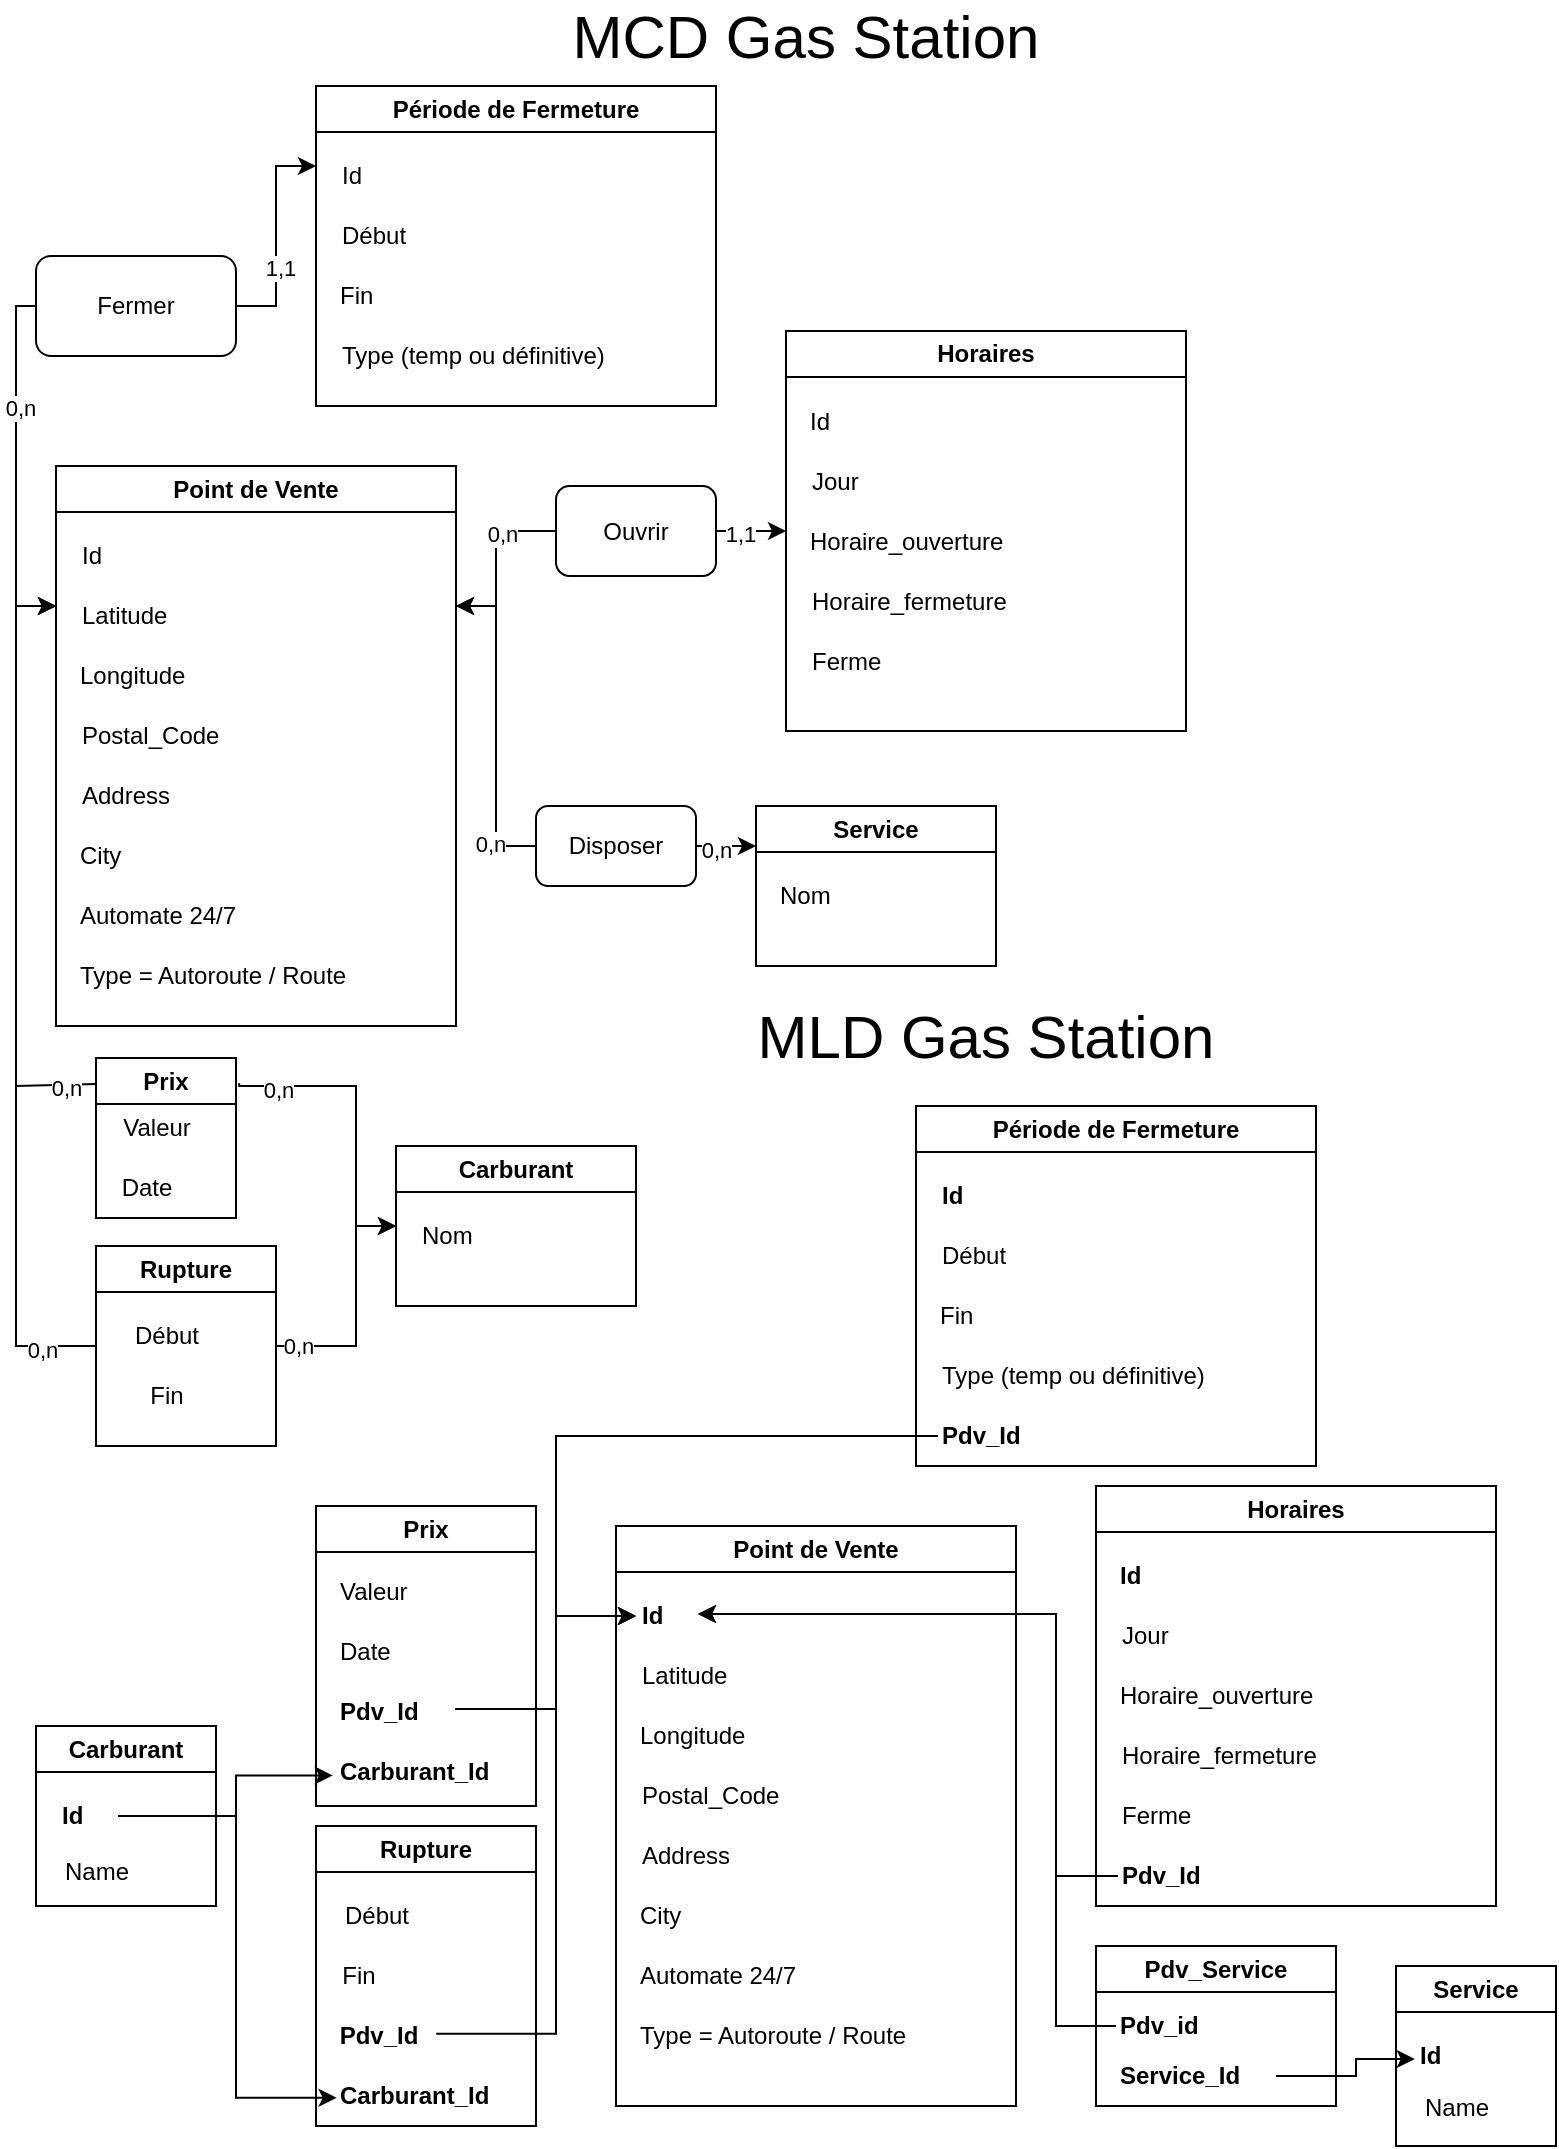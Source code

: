 <mxfile version="24.7.7">
  <diagram name="Page-1" id="nX15-fNpdfxrBtTrRgOM">
    <mxGraphModel dx="2868" dy="1572" grid="1" gridSize="10" guides="1" tooltips="1" connect="1" arrows="1" fold="1" page="1" pageScale="1" pageWidth="850" pageHeight="1100" math="0" shadow="0">
      <root>
        <mxCell id="0" />
        <mxCell id="1" parent="0" />
        <mxCell id="7MaltWmzKwuHCb8BbpT4-1" value="&lt;font style=&quot;font-size: 30px;&quot;&gt;MCD Gas Station&lt;/font&gt;" style="text;html=1;strokeColor=none;fillColor=none;align=center;verticalAlign=middle;whiteSpace=wrap;rounded=0;" parent="1" vertex="1">
          <mxGeometry x="310" y="20" width="250" height="30" as="geometry" />
        </mxCell>
        <mxCell id="7MaltWmzKwuHCb8BbpT4-2" value="Point de Vente" style="swimlane;whiteSpace=wrap;html=1;" parent="1" vertex="1">
          <mxGeometry x="60" y="250" width="200" height="280" as="geometry" />
        </mxCell>
        <mxCell id="7MaltWmzKwuHCb8BbpT4-4" value="&lt;div align=&quot;left&quot;&gt;Latitude&lt;/div&gt;" style="text;html=1;align=left;verticalAlign=middle;resizable=0;points=[];autosize=1;strokeColor=none;fillColor=none;" parent="7MaltWmzKwuHCb8BbpT4-2" vertex="1">
          <mxGeometry x="11" y="60" width="70" height="30" as="geometry" />
        </mxCell>
        <mxCell id="7MaltWmzKwuHCb8BbpT4-5" value="Longitude" style="text;html=1;align=left;verticalAlign=middle;resizable=0;points=[];autosize=1;strokeColor=none;fillColor=none;" parent="7MaltWmzKwuHCb8BbpT4-2" vertex="1">
          <mxGeometry x="10" y="90" width="80" height="30" as="geometry" />
        </mxCell>
        <mxCell id="7MaltWmzKwuHCb8BbpT4-6" value="Postal_Code" style="text;html=1;align=left;verticalAlign=middle;resizable=0;points=[];autosize=1;strokeColor=none;fillColor=none;" parent="7MaltWmzKwuHCb8BbpT4-2" vertex="1">
          <mxGeometry x="11" y="120" width="90" height="30" as="geometry" />
        </mxCell>
        <mxCell id="7MaltWmzKwuHCb8BbpT4-7" value="Address" style="text;html=1;align=left;verticalAlign=middle;resizable=0;points=[];autosize=1;strokeColor=none;fillColor=none;" parent="7MaltWmzKwuHCb8BbpT4-2" vertex="1">
          <mxGeometry x="11" y="150" width="70" height="30" as="geometry" />
        </mxCell>
        <mxCell id="7MaltWmzKwuHCb8BbpT4-8" value="City" style="text;html=1;align=left;verticalAlign=middle;resizable=0;points=[];autosize=1;strokeColor=none;fillColor=none;" parent="7MaltWmzKwuHCb8BbpT4-2" vertex="1">
          <mxGeometry x="10" y="180" width="40" height="30" as="geometry" />
        </mxCell>
        <mxCell id="7MaltWmzKwuHCb8BbpT4-9" value="Automate 24/7" style="text;html=1;align=left;verticalAlign=middle;resizable=0;points=[];autosize=1;strokeColor=none;fillColor=none;" parent="7MaltWmzKwuHCb8BbpT4-2" vertex="1">
          <mxGeometry x="10" y="210" width="100" height="30" as="geometry" />
        </mxCell>
        <mxCell id="7MaltWmzKwuHCb8BbpT4-10" value="&lt;div&gt;Type = Autoroute / Route&lt;/div&gt;" style="text;html=1;align=left;verticalAlign=middle;resizable=0;points=[];autosize=1;strokeColor=none;fillColor=none;" parent="7MaltWmzKwuHCb8BbpT4-2" vertex="1">
          <mxGeometry x="10" y="240" width="160" height="30" as="geometry" />
        </mxCell>
        <mxCell id="7MaltWmzKwuHCb8BbpT4-3" value="&lt;div align=&quot;left&quot;&gt;Id&lt;/div&gt;" style="text;html=1;align=left;verticalAlign=middle;resizable=0;points=[];autosize=1;strokeColor=none;fillColor=none;" parent="7MaltWmzKwuHCb8BbpT4-2" vertex="1">
          <mxGeometry x="11" y="30" width="30" height="30" as="geometry" />
        </mxCell>
        <mxCell id="7MaltWmzKwuHCb8BbpT4-11" value="Horaires" style="swimlane;whiteSpace=wrap;html=1;" parent="1" vertex="1">
          <mxGeometry x="425" y="182.5" width="200" height="200" as="geometry" />
        </mxCell>
        <mxCell id="7MaltWmzKwuHCb8BbpT4-12" value="Jour" style="text;html=1;align=left;verticalAlign=middle;resizable=0;points=[];autosize=1;strokeColor=none;fillColor=none;" parent="7MaltWmzKwuHCb8BbpT4-11" vertex="1">
          <mxGeometry x="11" y="60" width="50" height="30" as="geometry" />
        </mxCell>
        <mxCell id="7MaltWmzKwuHCb8BbpT4-13" value="Horaire_ouverture" style="text;html=1;align=left;verticalAlign=middle;resizable=0;points=[];autosize=1;strokeColor=none;fillColor=none;" parent="7MaltWmzKwuHCb8BbpT4-11" vertex="1">
          <mxGeometry x="10" y="90" width="120" height="30" as="geometry" />
        </mxCell>
        <mxCell id="7MaltWmzKwuHCb8BbpT4-14" value="Horaire_fermeture" style="text;html=1;align=left;verticalAlign=middle;resizable=0;points=[];autosize=1;strokeColor=none;fillColor=none;" parent="7MaltWmzKwuHCb8BbpT4-11" vertex="1">
          <mxGeometry x="11" y="120" width="120" height="30" as="geometry" />
        </mxCell>
        <mxCell id="7MaltWmzKwuHCb8BbpT4-15" value="Ferme" style="text;html=1;align=left;verticalAlign=middle;resizable=0;points=[];autosize=1;strokeColor=none;fillColor=none;" parent="7MaltWmzKwuHCb8BbpT4-11" vertex="1">
          <mxGeometry x="11" y="150" width="60" height="30" as="geometry" />
        </mxCell>
        <mxCell id="7MaltWmzKwuHCb8BbpT4-35" value="Id" style="text;html=1;align=left;verticalAlign=middle;resizable=0;points=[];autosize=1;strokeColor=none;fillColor=none;" parent="7MaltWmzKwuHCb8BbpT4-11" vertex="1">
          <mxGeometry x="10" y="30" width="30" height="30" as="geometry" />
        </mxCell>
        <mxCell id="7MaltWmzKwuHCb8BbpT4-20" value="Période de Fermeture" style="swimlane;whiteSpace=wrap;html=1;" parent="1" vertex="1">
          <mxGeometry x="190" y="60" width="200" height="160" as="geometry" />
        </mxCell>
        <mxCell id="7MaltWmzKwuHCb8BbpT4-21" value="Début" style="text;html=1;align=left;verticalAlign=middle;resizable=0;points=[];autosize=1;strokeColor=none;fillColor=none;" parent="7MaltWmzKwuHCb8BbpT4-20" vertex="1">
          <mxGeometry x="11" y="60" width="60" height="30" as="geometry" />
        </mxCell>
        <mxCell id="7MaltWmzKwuHCb8BbpT4-22" value="Fin" style="text;html=1;align=left;verticalAlign=middle;resizable=0;points=[];autosize=1;strokeColor=none;fillColor=none;" parent="7MaltWmzKwuHCb8BbpT4-20" vertex="1">
          <mxGeometry x="10" y="90" width="40" height="30" as="geometry" />
        </mxCell>
        <mxCell id="7MaltWmzKwuHCb8BbpT4-23" value="Type (temp ou définitive)" style="text;html=1;align=left;verticalAlign=middle;resizable=0;points=[];autosize=1;strokeColor=none;fillColor=none;" parent="7MaltWmzKwuHCb8BbpT4-20" vertex="1">
          <mxGeometry x="11" y="120" width="150" height="30" as="geometry" />
        </mxCell>
        <mxCell id="7MaltWmzKwuHCb8BbpT4-28" value="&lt;div align=&quot;left&quot;&gt;Id&lt;/div&gt;" style="text;html=1;align=left;verticalAlign=middle;resizable=0;points=[];autosize=1;strokeColor=none;fillColor=none;" parent="7MaltWmzKwuHCb8BbpT4-20" vertex="1">
          <mxGeometry x="11" y="30" width="30" height="30" as="geometry" />
        </mxCell>
        <mxCell id="7MaltWmzKwuHCb8BbpT4-30" style="edgeStyle=orthogonalEdgeStyle;rounded=0;orthogonalLoop=1;jettySize=auto;html=1;exitX=1;exitY=0.5;exitDx=0;exitDy=0;entryX=0;entryY=0.25;entryDx=0;entryDy=0;" parent="1" source="P4SaNg6TSZGGmR-cx8DI-4" target="7MaltWmzKwuHCb8BbpT4-20" edge="1">
          <mxGeometry relative="1" as="geometry">
            <mxPoint x="200" y="104" as="sourcePoint" />
          </mxGeometry>
        </mxCell>
        <mxCell id="7MaltWmzKwuHCb8BbpT4-33" value="1,1" style="edgeLabel;html=1;align=center;verticalAlign=middle;resizable=0;points=[];" parent="7MaltWmzKwuHCb8BbpT4-30" vertex="1" connectable="0">
          <mxGeometry x="-0.283" y="-2" relative="1" as="geometry">
            <mxPoint as="offset" />
          </mxGeometry>
        </mxCell>
        <mxCell id="7MaltWmzKwuHCb8BbpT4-31" style="edgeStyle=orthogonalEdgeStyle;rounded=0;orthogonalLoop=1;jettySize=auto;html=1;exitX=0;exitY=0.5;exitDx=0;exitDy=0;entryX=0;entryY=0.25;entryDx=0;entryDy=0;" parent="1" source="P4SaNg6TSZGGmR-cx8DI-4" edge="1" target="7MaltWmzKwuHCb8BbpT4-2">
          <mxGeometry relative="1" as="geometry">
            <mxPoint x="80" y="320" as="targetPoint" />
            <Array as="points">
              <mxPoint x="40" y="170" />
              <mxPoint x="40" y="320" />
            </Array>
            <mxPoint x="120" y="119" as="sourcePoint" />
          </mxGeometry>
        </mxCell>
        <mxCell id="7MaltWmzKwuHCb8BbpT4-34" value="0,n" style="edgeLabel;html=1;align=center;verticalAlign=middle;resizable=0;points=[];" parent="7MaltWmzKwuHCb8BbpT4-31" vertex="1" connectable="0">
          <mxGeometry x="-0.32" y="2" relative="1" as="geometry">
            <mxPoint as="offset" />
          </mxGeometry>
        </mxCell>
        <mxCell id="7MaltWmzKwuHCb8BbpT4-36" value="Service" style="swimlane;whiteSpace=wrap;html=1;" parent="1" vertex="1">
          <mxGeometry x="410" y="420" width="120" height="80" as="geometry" />
        </mxCell>
        <mxCell id="7MaltWmzKwuHCb8BbpT4-41" value="Nom" style="text;html=1;align=left;verticalAlign=middle;resizable=0;points=[];autosize=1;strokeColor=none;fillColor=none;" parent="7MaltWmzKwuHCb8BbpT4-36" vertex="1">
          <mxGeometry x="10" y="30" width="50" height="30" as="geometry" />
        </mxCell>
        <mxCell id="7MaltWmzKwuHCb8BbpT4-46" style="edgeStyle=orthogonalEdgeStyle;rounded=0;orthogonalLoop=1;jettySize=auto;html=1;exitX=0;exitY=0.5;exitDx=0;exitDy=0;" parent="1" source="P4SaNg6TSZGGmR-cx8DI-3" edge="1">
          <mxGeometry relative="1" as="geometry">
            <mxPoint x="260" y="320" as="targetPoint" />
            <mxPoint x="380" y="335" as="sourcePoint" />
            <Array as="points">
              <mxPoint x="280" y="282" />
              <mxPoint x="280" y="320" />
            </Array>
          </mxGeometry>
        </mxCell>
        <mxCell id="7MaltWmzKwuHCb8BbpT4-67" value="0,n" style="edgeLabel;html=1;align=center;verticalAlign=middle;resizable=0;points=[];" parent="7MaltWmzKwuHCb8BbpT4-46" vertex="1" connectable="0">
          <mxGeometry x="-0.37" y="1" relative="1" as="geometry">
            <mxPoint as="offset" />
          </mxGeometry>
        </mxCell>
        <mxCell id="7MaltWmzKwuHCb8BbpT4-47" style="edgeStyle=orthogonalEdgeStyle;rounded=0;orthogonalLoop=1;jettySize=auto;html=1;exitX=1;exitY=0.5;exitDx=0;exitDy=0;entryX=0;entryY=0.5;entryDx=0;entryDy=0;" parent="1" source="P4SaNg6TSZGGmR-cx8DI-3" edge="1" target="7MaltWmzKwuHCb8BbpT4-11">
          <mxGeometry relative="1" as="geometry">
            <mxPoint x="540" y="280" as="targetPoint" />
            <mxPoint x="460" y="335" as="sourcePoint" />
          </mxGeometry>
        </mxCell>
        <mxCell id="7MaltWmzKwuHCb8BbpT4-68" value="1,1" style="edgeLabel;html=1;align=center;verticalAlign=middle;resizable=0;points=[];" parent="7MaltWmzKwuHCb8BbpT4-47" vertex="1" connectable="0">
          <mxGeometry x="-0.348" y="-1" relative="1" as="geometry">
            <mxPoint as="offset" />
          </mxGeometry>
        </mxCell>
        <mxCell id="7MaltWmzKwuHCb8BbpT4-44" style="edgeStyle=orthogonalEdgeStyle;rounded=0;orthogonalLoop=1;jettySize=auto;html=1;entryX=0;entryY=0.25;entryDx=0;entryDy=0;exitX=1;exitY=0.5;exitDx=0;exitDy=0;" parent="1" source="P4SaNg6TSZGGmR-cx8DI-5" target="7MaltWmzKwuHCb8BbpT4-36" edge="1">
          <mxGeometry relative="1" as="geometry" />
        </mxCell>
        <mxCell id="7MaltWmzKwuHCb8BbpT4-70" value="0,n" style="edgeLabel;html=1;align=center;verticalAlign=middle;resizable=0;points=[];" parent="7MaltWmzKwuHCb8BbpT4-44" vertex="1" connectable="0">
          <mxGeometry x="-0.36" y="-2" relative="1" as="geometry">
            <mxPoint as="offset" />
          </mxGeometry>
        </mxCell>
        <mxCell id="7MaltWmzKwuHCb8BbpT4-45" style="edgeStyle=orthogonalEdgeStyle;rounded=0;orthogonalLoop=1;jettySize=auto;html=1;exitX=0;exitY=0.5;exitDx=0;exitDy=0;entryX=1;entryY=0.25;entryDx=0;entryDy=0;" parent="1" source="P4SaNg6TSZGGmR-cx8DI-5" target="7MaltWmzKwuHCb8BbpT4-2" edge="1">
          <mxGeometry relative="1" as="geometry">
            <mxPoint x="280" y="320" as="targetPoint" />
            <Array as="points">
              <mxPoint x="280" y="440" />
              <mxPoint x="280" y="320" />
            </Array>
          </mxGeometry>
        </mxCell>
        <mxCell id="7MaltWmzKwuHCb8BbpT4-69" value="0,n" style="edgeLabel;html=1;align=center;verticalAlign=middle;resizable=0;points=[];" parent="7MaltWmzKwuHCb8BbpT4-45" vertex="1" connectable="0">
          <mxGeometry x="-0.734" y="3" relative="1" as="geometry">
            <mxPoint as="offset" />
          </mxGeometry>
        </mxCell>
        <mxCell id="7MaltWmzKwuHCb8BbpT4-48" value="Carburant" style="swimlane;whiteSpace=wrap;html=1;" parent="1" vertex="1">
          <mxGeometry x="230" y="590" width="120" height="80" as="geometry" />
        </mxCell>
        <mxCell id="7MaltWmzKwuHCb8BbpT4-56" value="Nom" style="text;html=1;align=left;verticalAlign=middle;resizable=0;points=[];autosize=1;strokeColor=none;fillColor=none;" parent="7MaltWmzKwuHCb8BbpT4-48" vertex="1">
          <mxGeometry x="11" y="30" width="50" height="30" as="geometry" />
        </mxCell>
        <mxCell id="7MaltWmzKwuHCb8BbpT4-63" style="edgeStyle=orthogonalEdgeStyle;rounded=0;orthogonalLoop=1;jettySize=auto;html=1;entryX=0;entryY=0.5;entryDx=0;entryDy=0;exitX=1.023;exitY=0.157;exitDx=0;exitDy=0;exitPerimeter=0;" parent="1" source="P4SaNg6TSZGGmR-cx8DI-7" target="7MaltWmzKwuHCb8BbpT4-48" edge="1">
          <mxGeometry relative="1" as="geometry">
            <Array as="points">
              <mxPoint x="152" y="560" />
              <mxPoint x="210" y="560" />
              <mxPoint x="210" y="630" />
            </Array>
          </mxGeometry>
        </mxCell>
        <mxCell id="7MaltWmzKwuHCb8BbpT4-73" value="0,n" style="edgeLabel;html=1;align=center;verticalAlign=middle;resizable=0;points=[];" parent="7MaltWmzKwuHCb8BbpT4-63" vertex="1" connectable="0">
          <mxGeometry x="-0.726" y="-2" relative="1" as="geometry">
            <mxPoint as="offset" />
          </mxGeometry>
        </mxCell>
        <mxCell id="7MaltWmzKwuHCb8BbpT4-64" style="edgeStyle=orthogonalEdgeStyle;rounded=0;orthogonalLoop=1;jettySize=auto;html=1;entryX=0;entryY=0.5;entryDx=0;entryDy=0;exitX=1;exitY=0.5;exitDx=0;exitDy=0;" parent="1" source="P4SaNg6TSZGGmR-cx8DI-11" edge="1" target="7MaltWmzKwuHCb8BbpT4-48">
          <mxGeometry relative="1" as="geometry">
            <mxPoint x="360" y="720" as="targetPoint" />
            <Array as="points">
              <mxPoint x="210" y="690" />
              <mxPoint x="210" y="630" />
            </Array>
            <mxPoint x="240" y="799.947" as="sourcePoint" />
          </mxGeometry>
        </mxCell>
        <mxCell id="7MaltWmzKwuHCb8BbpT4-74" value="0,n" style="edgeLabel;html=1;align=center;verticalAlign=middle;resizable=0;points=[];" parent="7MaltWmzKwuHCb8BbpT4-64" vertex="1" connectable="0">
          <mxGeometry x="-0.827" relative="1" as="geometry">
            <mxPoint as="offset" />
          </mxGeometry>
        </mxCell>
        <mxCell id="7MaltWmzKwuHCb8BbpT4-66" style="edgeStyle=orthogonalEdgeStyle;rounded=0;orthogonalLoop=1;jettySize=auto;html=1;exitX=0;exitY=0.5;exitDx=0;exitDy=0;entryX=0;entryY=0.25;entryDx=0;entryDy=0;" parent="1" source="P4SaNg6TSZGGmR-cx8DI-11" edge="1" target="7MaltWmzKwuHCb8BbpT4-2">
          <mxGeometry relative="1" as="geometry">
            <mxPoint x="80" y="320" as="targetPoint" />
            <mxPoint x="160.8" y="770.6" as="sourcePoint" />
            <Array as="points">
              <mxPoint x="40" y="690" />
              <mxPoint x="40" y="320" />
            </Array>
          </mxGeometry>
        </mxCell>
        <mxCell id="7MaltWmzKwuHCb8BbpT4-72" value="0,n" style="edgeLabel;html=1;align=center;verticalAlign=middle;resizable=0;points=[];" parent="7MaltWmzKwuHCb8BbpT4-66" vertex="1" connectable="0">
          <mxGeometry x="-0.872" y="2" relative="1" as="geometry">
            <mxPoint as="offset" />
          </mxGeometry>
        </mxCell>
        <mxCell id="7MaltWmzKwuHCb8BbpT4-65" style="edgeStyle=orthogonalEdgeStyle;rounded=0;orthogonalLoop=1;jettySize=auto;html=1;exitX=-0.001;exitY=0.163;exitDx=0;exitDy=0;exitPerimeter=0;entryX=0;entryY=0.25;entryDx=0;entryDy=0;" parent="1" source="P4SaNg6TSZGGmR-cx8DI-7" edge="1" target="7MaltWmzKwuHCb8BbpT4-2">
          <mxGeometry relative="1" as="geometry">
            <mxPoint x="70" y="300" as="targetPoint" />
            <Array as="points">
              <mxPoint x="40" y="560" />
              <mxPoint x="40" y="320" />
            </Array>
            <mxPoint x="210" y="590" as="sourcePoint" />
          </mxGeometry>
        </mxCell>
        <mxCell id="7MaltWmzKwuHCb8BbpT4-71" value="0,n" style="edgeLabel;html=1;align=center;verticalAlign=middle;resizable=0;points=[];" parent="7MaltWmzKwuHCb8BbpT4-65" vertex="1" connectable="0">
          <mxGeometry x="-0.895" y="1" relative="1" as="geometry">
            <mxPoint as="offset" />
          </mxGeometry>
        </mxCell>
        <mxCell id="7MaltWmzKwuHCb8BbpT4-75" value="Point de Vente" style="swimlane;whiteSpace=wrap;html=1;" parent="1" vertex="1">
          <mxGeometry x="340" y="780" width="200" height="290" as="geometry" />
        </mxCell>
        <mxCell id="7MaltWmzKwuHCb8BbpT4-76" value="&lt;div align=&quot;left&quot;&gt;Latitude&lt;/div&gt;" style="text;html=1;align=left;verticalAlign=middle;resizable=0;points=[];autosize=1;strokeColor=none;fillColor=none;" parent="7MaltWmzKwuHCb8BbpT4-75" vertex="1">
          <mxGeometry x="11" y="60" width="70" height="30" as="geometry" />
        </mxCell>
        <mxCell id="7MaltWmzKwuHCb8BbpT4-77" value="Longitude" style="text;html=1;align=left;verticalAlign=middle;resizable=0;points=[];autosize=1;strokeColor=none;fillColor=none;" parent="7MaltWmzKwuHCb8BbpT4-75" vertex="1">
          <mxGeometry x="10" y="90" width="80" height="30" as="geometry" />
        </mxCell>
        <mxCell id="7MaltWmzKwuHCb8BbpT4-78" value="Postal_Code" style="text;html=1;align=left;verticalAlign=middle;resizable=0;points=[];autosize=1;strokeColor=none;fillColor=none;" parent="7MaltWmzKwuHCb8BbpT4-75" vertex="1">
          <mxGeometry x="11" y="120" width="90" height="30" as="geometry" />
        </mxCell>
        <mxCell id="7MaltWmzKwuHCb8BbpT4-79" value="Address" style="text;html=1;align=left;verticalAlign=middle;resizable=0;points=[];autosize=1;strokeColor=none;fillColor=none;" parent="7MaltWmzKwuHCb8BbpT4-75" vertex="1">
          <mxGeometry x="11" y="150" width="70" height="30" as="geometry" />
        </mxCell>
        <mxCell id="7MaltWmzKwuHCb8BbpT4-80" value="City" style="text;html=1;align=left;verticalAlign=middle;resizable=0;points=[];autosize=1;strokeColor=none;fillColor=none;" parent="7MaltWmzKwuHCb8BbpT4-75" vertex="1">
          <mxGeometry x="10" y="180" width="40" height="30" as="geometry" />
        </mxCell>
        <mxCell id="7MaltWmzKwuHCb8BbpT4-81" value="Automate 24/7" style="text;html=1;align=left;verticalAlign=middle;resizable=0;points=[];autosize=1;strokeColor=none;fillColor=none;" parent="7MaltWmzKwuHCb8BbpT4-75" vertex="1">
          <mxGeometry x="10" y="210" width="100" height="30" as="geometry" />
        </mxCell>
        <mxCell id="7MaltWmzKwuHCb8BbpT4-82" value="&lt;div&gt;Type = Autoroute / Route&lt;/div&gt;" style="text;html=1;align=left;verticalAlign=middle;resizable=0;points=[];autosize=1;strokeColor=none;fillColor=none;" parent="7MaltWmzKwuHCb8BbpT4-75" vertex="1">
          <mxGeometry x="10" y="240" width="160" height="30" as="geometry" />
        </mxCell>
        <mxCell id="7MaltWmzKwuHCb8BbpT4-83" value="&lt;div align=&quot;left&quot;&gt;&lt;b&gt;Id&lt;/b&gt;&lt;/div&gt;" style="text;html=1;align=left;verticalAlign=middle;resizable=0;points=[];autosize=1;strokeColor=none;fillColor=none;" parent="7MaltWmzKwuHCb8BbpT4-75" vertex="1">
          <mxGeometry x="11" y="30" width="30" height="30" as="geometry" />
        </mxCell>
        <mxCell id="7MaltWmzKwuHCb8BbpT4-84" value="&lt;font style=&quot;font-size: 30px;&quot;&gt;MLD Gas Station&lt;/font&gt;" style="text;html=1;strokeColor=none;fillColor=none;align=center;verticalAlign=middle;whiteSpace=wrap;rounded=0;" parent="1" vertex="1">
          <mxGeometry x="400" y="520" width="250" height="30" as="geometry" />
        </mxCell>
        <mxCell id="7MaltWmzKwuHCb8BbpT4-85" value="Période de Fermeture" style="swimlane;whiteSpace=wrap;html=1;" parent="1" vertex="1">
          <mxGeometry x="490" y="570" width="200" height="180" as="geometry" />
        </mxCell>
        <mxCell id="7MaltWmzKwuHCb8BbpT4-86" value="Début" style="text;html=1;align=left;verticalAlign=middle;resizable=0;points=[];autosize=1;strokeColor=none;fillColor=none;" parent="7MaltWmzKwuHCb8BbpT4-85" vertex="1">
          <mxGeometry x="11" y="60" width="60" height="30" as="geometry" />
        </mxCell>
        <mxCell id="7MaltWmzKwuHCb8BbpT4-87" value="Fin" style="text;html=1;align=left;verticalAlign=middle;resizable=0;points=[];autosize=1;strokeColor=none;fillColor=none;" parent="7MaltWmzKwuHCb8BbpT4-85" vertex="1">
          <mxGeometry x="10" y="90" width="40" height="30" as="geometry" />
        </mxCell>
        <mxCell id="7MaltWmzKwuHCb8BbpT4-88" value="Type (temp ou définitive)" style="text;html=1;align=left;verticalAlign=middle;resizable=0;points=[];autosize=1;strokeColor=none;fillColor=none;" parent="7MaltWmzKwuHCb8BbpT4-85" vertex="1">
          <mxGeometry x="11" y="120" width="150" height="30" as="geometry" />
        </mxCell>
        <mxCell id="7MaltWmzKwuHCb8BbpT4-89" value="&lt;div align=&quot;left&quot;&gt;&lt;b&gt;Id&lt;/b&gt;&lt;/div&gt;" style="text;html=1;align=left;verticalAlign=middle;resizable=0;points=[];autosize=1;strokeColor=none;fillColor=none;" parent="7MaltWmzKwuHCb8BbpT4-85" vertex="1">
          <mxGeometry x="11" y="30" width="30" height="30" as="geometry" />
        </mxCell>
        <mxCell id="7MaltWmzKwuHCb8BbpT4-90" value="&lt;b&gt;Pdv_Id&lt;/b&gt;" style="text;html=1;align=left;verticalAlign=middle;resizable=0;points=[];autosize=1;strokeColor=none;fillColor=none;" parent="7MaltWmzKwuHCb8BbpT4-85" vertex="1">
          <mxGeometry x="11" y="150" width="60" height="30" as="geometry" />
        </mxCell>
        <mxCell id="7MaltWmzKwuHCb8BbpT4-93" value="Horaires" style="swimlane;whiteSpace=wrap;html=1;" parent="1" vertex="1">
          <mxGeometry x="580" y="760" width="200" height="210" as="geometry" />
        </mxCell>
        <mxCell id="7MaltWmzKwuHCb8BbpT4-94" value="Jour" style="text;html=1;align=left;verticalAlign=middle;resizable=0;points=[];autosize=1;strokeColor=none;fillColor=none;" parent="7MaltWmzKwuHCb8BbpT4-93" vertex="1">
          <mxGeometry x="11" y="60" width="50" height="30" as="geometry" />
        </mxCell>
        <mxCell id="7MaltWmzKwuHCb8BbpT4-95" value="Horaire_ouverture" style="text;html=1;align=left;verticalAlign=middle;resizable=0;points=[];autosize=1;strokeColor=none;fillColor=none;" parent="7MaltWmzKwuHCb8BbpT4-93" vertex="1">
          <mxGeometry x="10" y="90" width="120" height="30" as="geometry" />
        </mxCell>
        <mxCell id="7MaltWmzKwuHCb8BbpT4-96" value="Horaire_fermeture" style="text;html=1;align=left;verticalAlign=middle;resizable=0;points=[];autosize=1;strokeColor=none;fillColor=none;" parent="7MaltWmzKwuHCb8BbpT4-93" vertex="1">
          <mxGeometry x="11" y="120" width="120" height="30" as="geometry" />
        </mxCell>
        <mxCell id="7MaltWmzKwuHCb8BbpT4-97" value="Ferme" style="text;html=1;align=left;verticalAlign=middle;resizable=0;points=[];autosize=1;strokeColor=none;fillColor=none;" parent="7MaltWmzKwuHCb8BbpT4-93" vertex="1">
          <mxGeometry x="11" y="150" width="60" height="30" as="geometry" />
        </mxCell>
        <mxCell id="7MaltWmzKwuHCb8BbpT4-98" value="&lt;b&gt;Id&lt;/b&gt;" style="text;html=1;align=left;verticalAlign=middle;resizable=0;points=[];autosize=1;strokeColor=none;fillColor=none;" parent="7MaltWmzKwuHCb8BbpT4-93" vertex="1">
          <mxGeometry x="10" y="30" width="30" height="30" as="geometry" />
        </mxCell>
        <mxCell id="7MaltWmzKwuHCb8BbpT4-99" value="&lt;b&gt;Pdv_Id&lt;/b&gt;" style="text;html=1;align=left;verticalAlign=middle;resizable=0;points=[];autosize=1;strokeColor=none;fillColor=none;" parent="7MaltWmzKwuHCb8BbpT4-93" vertex="1">
          <mxGeometry x="11" y="180" width="60" height="30" as="geometry" />
        </mxCell>
        <mxCell id="7MaltWmzKwuHCb8BbpT4-101" value="Service" style="swimlane;whiteSpace=wrap;html=1;" parent="1" vertex="1">
          <mxGeometry x="730" y="1000" width="80" height="90" as="geometry" />
        </mxCell>
        <mxCell id="7MaltWmzKwuHCb8BbpT4-102" value="&lt;b&gt;Id&lt;/b&gt;" style="text;html=1;align=left;verticalAlign=middle;resizable=0;points=[];autosize=1;strokeColor=none;fillColor=none;" parent="7MaltWmzKwuHCb8BbpT4-101" vertex="1">
          <mxGeometry x="10" y="30" width="30" height="30" as="geometry" />
        </mxCell>
        <mxCell id="7MaltWmzKwuHCb8BbpT4-103" value="Pdv_Service" style="swimlane;whiteSpace=wrap;html=1;" parent="1" vertex="1">
          <mxGeometry x="580" y="990" width="120" height="80" as="geometry" />
        </mxCell>
        <mxCell id="7MaltWmzKwuHCb8BbpT4-104" value="&lt;b&gt;Pdv_id&lt;/b&gt;" style="text;html=1;align=left;verticalAlign=middle;resizable=0;points=[];autosize=1;strokeColor=none;fillColor=none;" parent="7MaltWmzKwuHCb8BbpT4-103" vertex="1">
          <mxGeometry x="10" y="25" width="60" height="30" as="geometry" />
        </mxCell>
        <mxCell id="7MaltWmzKwuHCb8BbpT4-105" value="&lt;b&gt;Service_Id&lt;/b&gt;" style="text;html=1;align=left;verticalAlign=middle;resizable=0;points=[];autosize=1;strokeColor=none;fillColor=none;" parent="7MaltWmzKwuHCb8BbpT4-103" vertex="1">
          <mxGeometry x="10" y="50" width="80" height="30" as="geometry" />
        </mxCell>
        <mxCell id="7MaltWmzKwuHCb8BbpT4-106" style="edgeStyle=orthogonalEdgeStyle;rounded=0;orthogonalLoop=1;jettySize=auto;html=1;entryX=-0.02;entryY=0.55;entryDx=0;entryDy=0;entryPerimeter=0;" parent="1" source="7MaltWmzKwuHCb8BbpT4-105" target="7MaltWmzKwuHCb8BbpT4-102" edge="1">
          <mxGeometry relative="1" as="geometry">
            <Array as="points">
              <mxPoint x="710" y="1055" />
              <mxPoint x="710" y="1047" />
            </Array>
          </mxGeometry>
        </mxCell>
        <mxCell id="7MaltWmzKwuHCb8BbpT4-108" value="Carburant" style="swimlane;whiteSpace=wrap;html=1;" parent="1" vertex="1">
          <mxGeometry x="50" y="880" width="90" height="90" as="geometry" />
        </mxCell>
        <mxCell id="7MaltWmzKwuHCb8BbpT4-109" value="&lt;b&gt;Id&lt;/b&gt;" style="text;html=1;align=left;verticalAlign=middle;resizable=0;points=[];autosize=1;strokeColor=none;fillColor=none;" parent="7MaltWmzKwuHCb8BbpT4-108" vertex="1">
          <mxGeometry x="11" y="30" width="30" height="30" as="geometry" />
        </mxCell>
        <mxCell id="7MaltWmzKwuHCb8BbpT4-113" value="Prix" style="swimlane;whiteSpace=wrap;html=1;rounded=0;startSize=23;" parent="1" vertex="1">
          <mxGeometry x="190" y="770" width="110" height="150" as="geometry" />
        </mxCell>
        <mxCell id="7MaltWmzKwuHCb8BbpT4-114" value="Date" style="text;html=1;align=left;verticalAlign=middle;resizable=0;points=[];autosize=1;strokeColor=none;fillColor=none;" parent="7MaltWmzKwuHCb8BbpT4-113" vertex="1">
          <mxGeometry x="10" y="58" width="50" height="30" as="geometry" />
        </mxCell>
        <mxCell id="7MaltWmzKwuHCb8BbpT4-115" value="Valeur" style="text;html=1;align=left;verticalAlign=middle;resizable=0;points=[];autosize=1;strokeColor=none;fillColor=none;" parent="7MaltWmzKwuHCb8BbpT4-113" vertex="1">
          <mxGeometry x="10" y="28" width="60" height="30" as="geometry" />
        </mxCell>
        <mxCell id="7MaltWmzKwuHCb8BbpT4-116" value="&lt;b&gt;Pdv_Id&lt;/b&gt;" style="text;html=1;align=left;verticalAlign=middle;resizable=0;points=[];autosize=1;strokeColor=none;fillColor=none;" parent="7MaltWmzKwuHCb8BbpT4-113" vertex="1">
          <mxGeometry x="10" y="88" width="60" height="30" as="geometry" />
        </mxCell>
        <mxCell id="7MaltWmzKwuHCb8BbpT4-117" value="&lt;b&gt;Carburant_Id&lt;/b&gt;" style="text;html=1;align=left;verticalAlign=middle;resizable=0;points=[];autosize=1;strokeColor=none;fillColor=none;" parent="7MaltWmzKwuHCb8BbpT4-113" vertex="1">
          <mxGeometry x="10" y="118" width="100" height="30" as="geometry" />
        </mxCell>
        <mxCell id="P4SaNg6TSZGGmR-cx8DI-3" value="Ouvrir" style="rounded=1;whiteSpace=wrap;html=1;" vertex="1" parent="1">
          <mxGeometry x="310" y="260" width="80" height="45" as="geometry" />
        </mxCell>
        <mxCell id="P4SaNg6TSZGGmR-cx8DI-4" value="Fermer" style="rounded=1;whiteSpace=wrap;html=1;" vertex="1" parent="1">
          <mxGeometry x="50" y="145" width="100" height="50" as="geometry" />
        </mxCell>
        <mxCell id="P4SaNg6TSZGGmR-cx8DI-5" value="Disposer" style="rounded=1;whiteSpace=wrap;html=1;" vertex="1" parent="1">
          <mxGeometry x="300" y="420" width="80" height="40" as="geometry" />
        </mxCell>
        <mxCell id="P4SaNg6TSZGGmR-cx8DI-7" value="Prix" style="swimlane;whiteSpace=wrap;html=1;" vertex="1" parent="1">
          <mxGeometry x="80" y="546" width="70" height="80" as="geometry" />
        </mxCell>
        <mxCell id="P4SaNg6TSZGGmR-cx8DI-9" value="Date" style="text;html=1;align=center;verticalAlign=middle;resizable=0;points=[];autosize=1;strokeColor=none;fillColor=none;" vertex="1" parent="P4SaNg6TSZGGmR-cx8DI-7">
          <mxGeometry y="50" width="50" height="30" as="geometry" />
        </mxCell>
        <mxCell id="P4SaNg6TSZGGmR-cx8DI-8" value="Valeur" style="text;html=1;align=center;verticalAlign=middle;resizable=0;points=[];autosize=1;strokeColor=none;fillColor=none;" vertex="1" parent="P4SaNg6TSZGGmR-cx8DI-7">
          <mxGeometry y="20" width="60" height="30" as="geometry" />
        </mxCell>
        <mxCell id="P4SaNg6TSZGGmR-cx8DI-11" value="Rupture" style="swimlane;whiteSpace=wrap;html=1;startSize=23;" vertex="1" parent="1">
          <mxGeometry x="80" y="640" width="90" height="100" as="geometry" />
        </mxCell>
        <mxCell id="P4SaNg6TSZGGmR-cx8DI-14" value="Début" style="text;html=1;align=center;verticalAlign=middle;resizable=0;points=[];autosize=1;strokeColor=none;fillColor=none;" vertex="1" parent="P4SaNg6TSZGGmR-cx8DI-11">
          <mxGeometry x="5" y="30" width="60" height="30" as="geometry" />
        </mxCell>
        <mxCell id="P4SaNg6TSZGGmR-cx8DI-15" value="Fin" style="text;html=1;align=center;verticalAlign=middle;resizable=0;points=[];autosize=1;strokeColor=none;fillColor=none;" vertex="1" parent="P4SaNg6TSZGGmR-cx8DI-11">
          <mxGeometry x="15" y="60" width="40" height="30" as="geometry" />
        </mxCell>
        <mxCell id="P4SaNg6TSZGGmR-cx8DI-25" value="Rupture" style="swimlane;whiteSpace=wrap;html=1;" vertex="1" parent="1">
          <mxGeometry x="190" y="930" width="110" height="150" as="geometry" />
        </mxCell>
        <mxCell id="P4SaNg6TSZGGmR-cx8DI-29" value="&lt;b&gt;Carburant_Id&lt;/b&gt;" style="text;html=1;align=left;verticalAlign=middle;resizable=0;points=[];autosize=1;strokeColor=none;fillColor=none;" vertex="1" parent="P4SaNg6TSZGGmR-cx8DI-25">
          <mxGeometry x="10" y="120" width="100" height="30" as="geometry" />
        </mxCell>
        <mxCell id="P4SaNg6TSZGGmR-cx8DI-26" value="Début" style="text;html=1;align=center;verticalAlign=middle;resizable=0;points=[];autosize=1;strokeColor=none;fillColor=none;" vertex="1" parent="P4SaNg6TSZGGmR-cx8DI-25">
          <mxGeometry y="30" width="60" height="30" as="geometry" />
        </mxCell>
        <mxCell id="P4SaNg6TSZGGmR-cx8DI-27" value="Fin" style="text;html=1;align=center;verticalAlign=middle;resizable=0;points=[];autosize=1;strokeColor=none;fillColor=none;" vertex="1" parent="P4SaNg6TSZGGmR-cx8DI-25">
          <mxGeometry x="1" y="60" width="40" height="30" as="geometry" />
        </mxCell>
        <mxCell id="P4SaNg6TSZGGmR-cx8DI-28" value="&lt;b&gt;Pdv_Id&lt;/b&gt;" style="text;html=1;align=center;verticalAlign=middle;resizable=0;points=[];autosize=1;strokeColor=none;fillColor=none;" vertex="1" parent="P4SaNg6TSZGGmR-cx8DI-25">
          <mxGeometry x="1" y="90" width="60" height="30" as="geometry" />
        </mxCell>
        <mxCell id="P4SaNg6TSZGGmR-cx8DI-35" value="" style="edgeStyle=orthogonalEdgeStyle;rounded=0;orthogonalLoop=1;jettySize=auto;html=1;exitX=0.985;exitY=0.463;exitDx=0;exitDy=0;exitPerimeter=0;" edge="1" parent="1" source="P4SaNg6TSZGGmR-cx8DI-28">
          <mxGeometry relative="1" as="geometry">
            <mxPoint x="350" y="825" as="targetPoint" />
            <Array as="points">
              <mxPoint x="310" y="1034" />
              <mxPoint x="310" y="825" />
            </Array>
          </mxGeometry>
        </mxCell>
        <mxCell id="P4SaNg6TSZGGmR-cx8DI-36" value="" style="edgeStyle=orthogonalEdgeStyle;rounded=0;orthogonalLoop=1;jettySize=auto;html=1;exitX=0.992;exitY=0.451;exitDx=0;exitDy=0;exitPerimeter=0;" edge="1" parent="1" source="7MaltWmzKwuHCb8BbpT4-116">
          <mxGeometry relative="1" as="geometry">
            <mxPoint x="350" y="825" as="targetPoint" />
            <Array as="points">
              <mxPoint x="310" y="872" />
              <mxPoint x="310" y="825" />
            </Array>
          </mxGeometry>
        </mxCell>
        <mxCell id="P4SaNg6TSZGGmR-cx8DI-37" value="" style="edgeStyle=orthogonalEdgeStyle;rounded=0;orthogonalLoop=1;jettySize=auto;html=1;entryX=0.003;entryY=0.531;entryDx=0;entryDy=0;entryPerimeter=0;" edge="1" parent="1" source="7MaltWmzKwuHCb8BbpT4-109" target="P4SaNg6TSZGGmR-cx8DI-29">
          <mxGeometry relative="1" as="geometry">
            <Array as="points">
              <mxPoint x="150" y="925" />
              <mxPoint x="150" y="1066" />
            </Array>
          </mxGeometry>
        </mxCell>
        <mxCell id="P4SaNg6TSZGGmR-cx8DI-39" value="" style="edgeStyle=orthogonalEdgeStyle;rounded=0;orthogonalLoop=1;jettySize=auto;html=1;entryX=-0.016;entryY=0.557;entryDx=0;entryDy=0;entryPerimeter=0;" edge="1" parent="1" source="7MaltWmzKwuHCb8BbpT4-109" target="7MaltWmzKwuHCb8BbpT4-117">
          <mxGeometry relative="1" as="geometry">
            <mxPoint x="86" y="1005" as="targetPoint" />
            <Array as="points">
              <mxPoint x="150" y="925" />
              <mxPoint x="150" y="905" />
            </Array>
          </mxGeometry>
        </mxCell>
        <mxCell id="P4SaNg6TSZGGmR-cx8DI-43" value="" style="edgeStyle=orthogonalEdgeStyle;rounded=0;orthogonalLoop=1;jettySize=auto;html=1;entryX=1;entryY=0.467;entryDx=0;entryDy=0;entryPerimeter=0;" edge="1" parent="1" source="7MaltWmzKwuHCb8BbpT4-99" target="7MaltWmzKwuHCb8BbpT4-83">
          <mxGeometry relative="1" as="geometry">
            <mxPoint x="511" y="955" as="targetPoint" />
            <Array as="points">
              <mxPoint x="560" y="955" />
              <mxPoint x="560" y="824" />
            </Array>
          </mxGeometry>
        </mxCell>
        <mxCell id="P4SaNg6TSZGGmR-cx8DI-44" value="" style="edgeStyle=orthogonalEdgeStyle;rounded=0;orthogonalLoop=1;jettySize=auto;html=1;entryX=0.998;entryY=0.466;entryDx=0;entryDy=0;entryPerimeter=0;" edge="1" parent="1" source="7MaltWmzKwuHCb8BbpT4-104" target="7MaltWmzKwuHCb8BbpT4-83">
          <mxGeometry relative="1" as="geometry">
            <Array as="points">
              <mxPoint x="560" y="1030" />
              <mxPoint x="560" y="824" />
            </Array>
          </mxGeometry>
        </mxCell>
        <mxCell id="P4SaNg6TSZGGmR-cx8DI-46" value="" style="edgeStyle=orthogonalEdgeStyle;rounded=0;orthogonalLoop=1;jettySize=auto;html=1;" edge="1" parent="1" source="7MaltWmzKwuHCb8BbpT4-90">
          <mxGeometry relative="1" as="geometry">
            <mxPoint x="350" y="825" as="targetPoint" />
            <Array as="points">
              <mxPoint x="310" y="735" />
              <mxPoint x="310" y="825" />
            </Array>
          </mxGeometry>
        </mxCell>
        <mxCell id="P4SaNg6TSZGGmR-cx8DI-47" value="Name" style="text;html=1;align=center;verticalAlign=middle;resizable=0;points=[];autosize=1;strokeColor=none;fillColor=none;" vertex="1" parent="1">
          <mxGeometry x="50" y="938" width="60" height="30" as="geometry" />
        </mxCell>
        <mxCell id="P4SaNg6TSZGGmR-cx8DI-48" value="Name" style="text;html=1;align=center;verticalAlign=middle;resizable=0;points=[];autosize=1;strokeColor=none;fillColor=none;" vertex="1" parent="1">
          <mxGeometry x="730" y="1056" width="60" height="30" as="geometry" />
        </mxCell>
      </root>
    </mxGraphModel>
  </diagram>
</mxfile>
